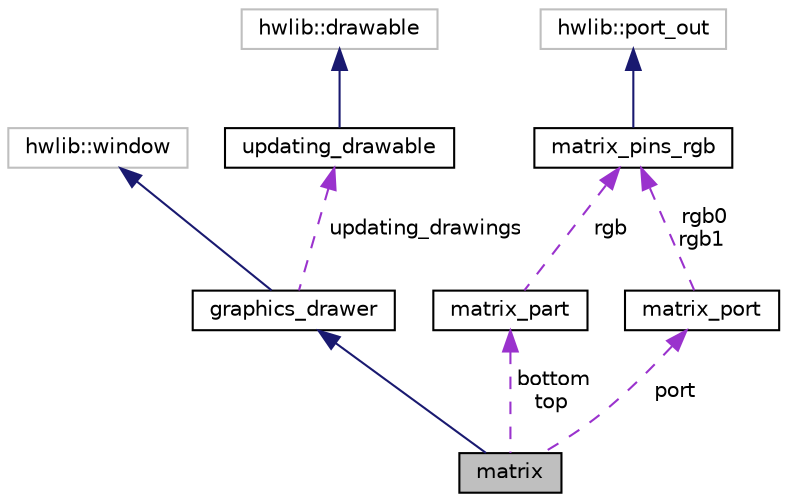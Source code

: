 digraph "matrix"
{
  edge [fontname="Helvetica",fontsize="10",labelfontname="Helvetica",labelfontsize="10"];
  node [fontname="Helvetica",fontsize="10",shape=record];
  Node3 [label="matrix",height=0.2,width=0.4,color="black", fillcolor="grey75", style="filled", fontcolor="black"];
  Node4 -> Node3 [dir="back",color="midnightblue",fontsize="10",style="solid",fontname="Helvetica"];
  Node4 [label="graphics_drawer",height=0.2,width=0.4,color="black", fillcolor="white", style="filled",URL="$classgraphics__drawer.html"];
  Node5 -> Node4 [dir="back",color="midnightblue",fontsize="10",style="solid",fontname="Helvetica"];
  Node5 [label="hwlib::window",height=0.2,width=0.4,color="grey75", fillcolor="white", style="filled"];
  Node6 -> Node4 [dir="back",color="darkorchid3",fontsize="10",style="dashed",label=" updating_drawings" ,fontname="Helvetica"];
  Node6 [label="updating_drawable",height=0.2,width=0.4,color="black", fillcolor="white", style="filled",URL="$classupdating__drawable.html"];
  Node7 -> Node6 [dir="back",color="midnightblue",fontsize="10",style="solid",fontname="Helvetica"];
  Node7 [label="hwlib::drawable",height=0.2,width=0.4,color="grey75", fillcolor="white", style="filled"];
  Node8 -> Node3 [dir="back",color="darkorchid3",fontsize="10",style="dashed",label=" bottom\ntop" ,fontname="Helvetica"];
  Node8 [label="matrix_part",height=0.2,width=0.4,color="black", fillcolor="white", style="filled",URL="$classmatrix__part.html"];
  Node9 -> Node8 [dir="back",color="darkorchid3",fontsize="10",style="dashed",label=" rgb" ,fontname="Helvetica"];
  Node9 [label="matrix_pins_rgb",height=0.2,width=0.4,color="black", fillcolor="white", style="filled",URL="$classmatrix__pins__rgb.html"];
  Node10 -> Node9 [dir="back",color="midnightblue",fontsize="10",style="solid",fontname="Helvetica"];
  Node10 [label="hwlib::port_out",height=0.2,width=0.4,color="grey75", fillcolor="white", style="filled"];
  Node11 -> Node3 [dir="back",color="darkorchid3",fontsize="10",style="dashed",label=" port" ,fontname="Helvetica"];
  Node11 [label="matrix_port",height=0.2,width=0.4,color="black", fillcolor="white", style="filled",URL="$classmatrix__port.html"];
  Node9 -> Node11 [dir="back",color="darkorchid3",fontsize="10",style="dashed",label=" rgb0\nrgb1" ,fontname="Helvetica"];
}
